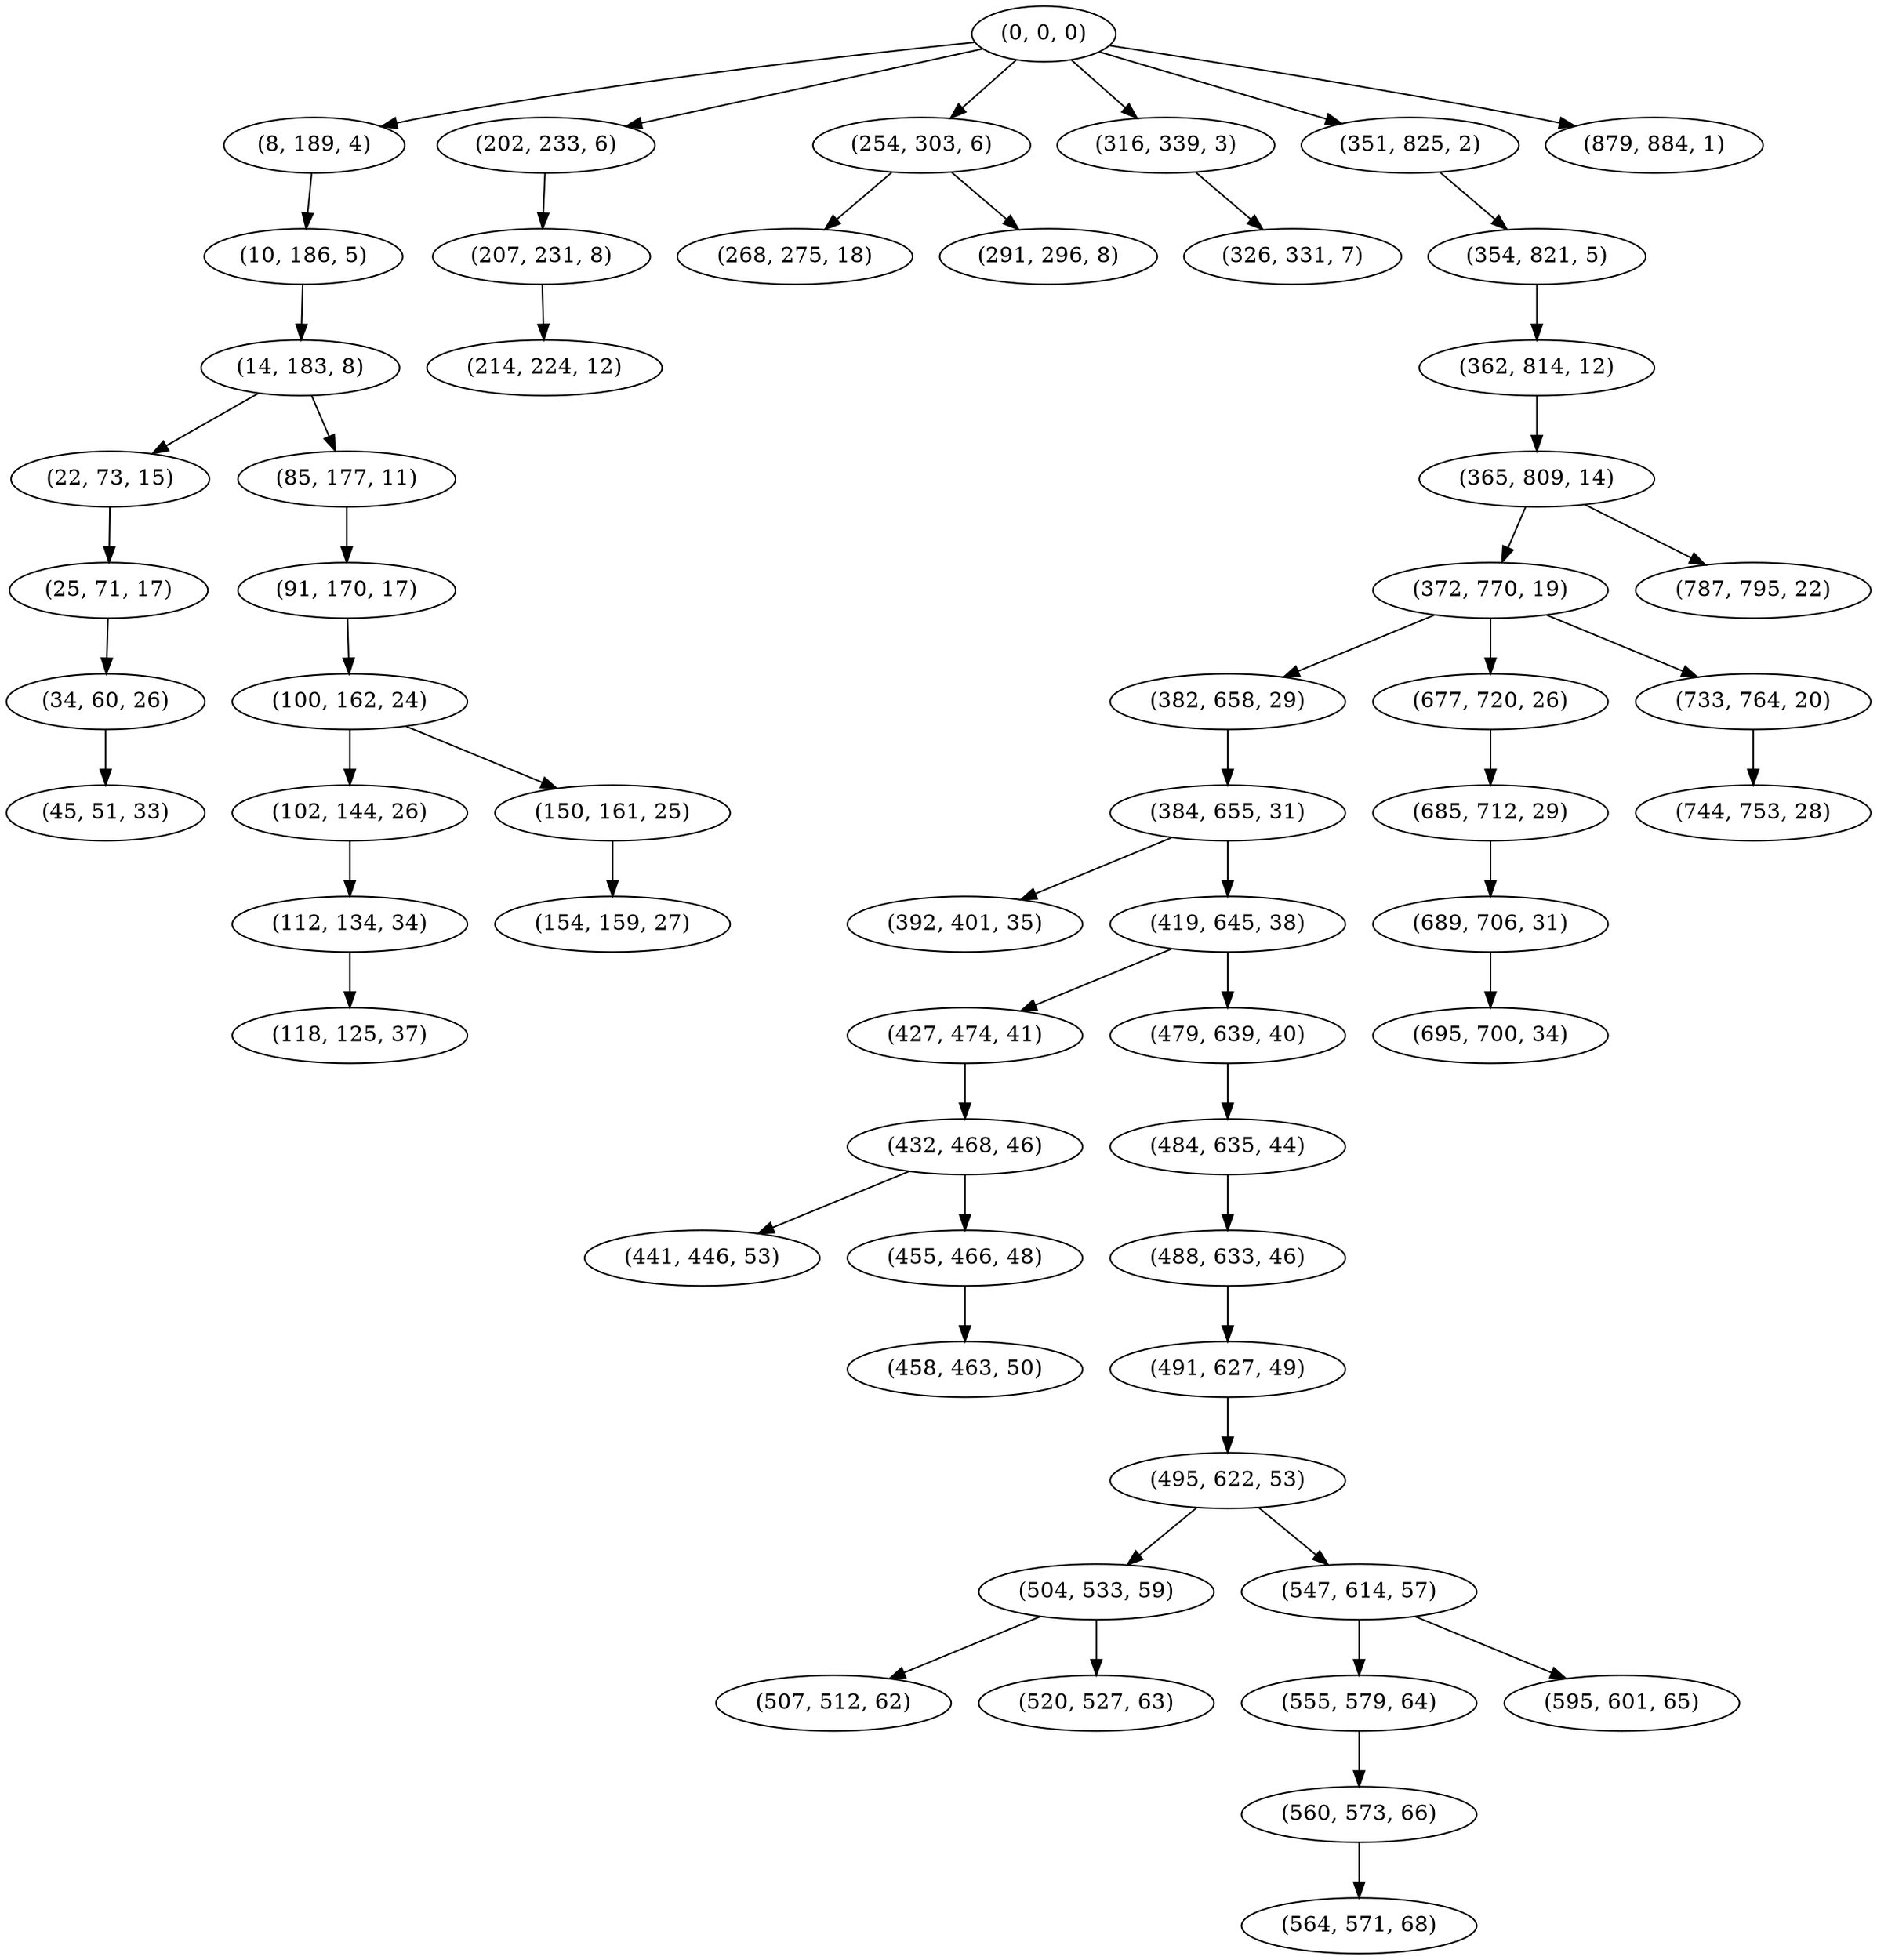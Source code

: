 digraph tree {
    "(0, 0, 0)";
    "(8, 189, 4)";
    "(10, 186, 5)";
    "(14, 183, 8)";
    "(22, 73, 15)";
    "(25, 71, 17)";
    "(34, 60, 26)";
    "(45, 51, 33)";
    "(85, 177, 11)";
    "(91, 170, 17)";
    "(100, 162, 24)";
    "(102, 144, 26)";
    "(112, 134, 34)";
    "(118, 125, 37)";
    "(150, 161, 25)";
    "(154, 159, 27)";
    "(202, 233, 6)";
    "(207, 231, 8)";
    "(214, 224, 12)";
    "(254, 303, 6)";
    "(268, 275, 18)";
    "(291, 296, 8)";
    "(316, 339, 3)";
    "(326, 331, 7)";
    "(351, 825, 2)";
    "(354, 821, 5)";
    "(362, 814, 12)";
    "(365, 809, 14)";
    "(372, 770, 19)";
    "(382, 658, 29)";
    "(384, 655, 31)";
    "(392, 401, 35)";
    "(419, 645, 38)";
    "(427, 474, 41)";
    "(432, 468, 46)";
    "(441, 446, 53)";
    "(455, 466, 48)";
    "(458, 463, 50)";
    "(479, 639, 40)";
    "(484, 635, 44)";
    "(488, 633, 46)";
    "(491, 627, 49)";
    "(495, 622, 53)";
    "(504, 533, 59)";
    "(507, 512, 62)";
    "(520, 527, 63)";
    "(547, 614, 57)";
    "(555, 579, 64)";
    "(560, 573, 66)";
    "(564, 571, 68)";
    "(595, 601, 65)";
    "(677, 720, 26)";
    "(685, 712, 29)";
    "(689, 706, 31)";
    "(695, 700, 34)";
    "(733, 764, 20)";
    "(744, 753, 28)";
    "(787, 795, 22)";
    "(879, 884, 1)";
    "(0, 0, 0)" -> "(8, 189, 4)";
    "(0, 0, 0)" -> "(202, 233, 6)";
    "(0, 0, 0)" -> "(254, 303, 6)";
    "(0, 0, 0)" -> "(316, 339, 3)";
    "(0, 0, 0)" -> "(351, 825, 2)";
    "(0, 0, 0)" -> "(879, 884, 1)";
    "(8, 189, 4)" -> "(10, 186, 5)";
    "(10, 186, 5)" -> "(14, 183, 8)";
    "(14, 183, 8)" -> "(22, 73, 15)";
    "(14, 183, 8)" -> "(85, 177, 11)";
    "(22, 73, 15)" -> "(25, 71, 17)";
    "(25, 71, 17)" -> "(34, 60, 26)";
    "(34, 60, 26)" -> "(45, 51, 33)";
    "(85, 177, 11)" -> "(91, 170, 17)";
    "(91, 170, 17)" -> "(100, 162, 24)";
    "(100, 162, 24)" -> "(102, 144, 26)";
    "(100, 162, 24)" -> "(150, 161, 25)";
    "(102, 144, 26)" -> "(112, 134, 34)";
    "(112, 134, 34)" -> "(118, 125, 37)";
    "(150, 161, 25)" -> "(154, 159, 27)";
    "(202, 233, 6)" -> "(207, 231, 8)";
    "(207, 231, 8)" -> "(214, 224, 12)";
    "(254, 303, 6)" -> "(268, 275, 18)";
    "(254, 303, 6)" -> "(291, 296, 8)";
    "(316, 339, 3)" -> "(326, 331, 7)";
    "(351, 825, 2)" -> "(354, 821, 5)";
    "(354, 821, 5)" -> "(362, 814, 12)";
    "(362, 814, 12)" -> "(365, 809, 14)";
    "(365, 809, 14)" -> "(372, 770, 19)";
    "(365, 809, 14)" -> "(787, 795, 22)";
    "(372, 770, 19)" -> "(382, 658, 29)";
    "(372, 770, 19)" -> "(677, 720, 26)";
    "(372, 770, 19)" -> "(733, 764, 20)";
    "(382, 658, 29)" -> "(384, 655, 31)";
    "(384, 655, 31)" -> "(392, 401, 35)";
    "(384, 655, 31)" -> "(419, 645, 38)";
    "(419, 645, 38)" -> "(427, 474, 41)";
    "(419, 645, 38)" -> "(479, 639, 40)";
    "(427, 474, 41)" -> "(432, 468, 46)";
    "(432, 468, 46)" -> "(441, 446, 53)";
    "(432, 468, 46)" -> "(455, 466, 48)";
    "(455, 466, 48)" -> "(458, 463, 50)";
    "(479, 639, 40)" -> "(484, 635, 44)";
    "(484, 635, 44)" -> "(488, 633, 46)";
    "(488, 633, 46)" -> "(491, 627, 49)";
    "(491, 627, 49)" -> "(495, 622, 53)";
    "(495, 622, 53)" -> "(504, 533, 59)";
    "(495, 622, 53)" -> "(547, 614, 57)";
    "(504, 533, 59)" -> "(507, 512, 62)";
    "(504, 533, 59)" -> "(520, 527, 63)";
    "(547, 614, 57)" -> "(555, 579, 64)";
    "(547, 614, 57)" -> "(595, 601, 65)";
    "(555, 579, 64)" -> "(560, 573, 66)";
    "(560, 573, 66)" -> "(564, 571, 68)";
    "(677, 720, 26)" -> "(685, 712, 29)";
    "(685, 712, 29)" -> "(689, 706, 31)";
    "(689, 706, 31)" -> "(695, 700, 34)";
    "(733, 764, 20)" -> "(744, 753, 28)";
}

